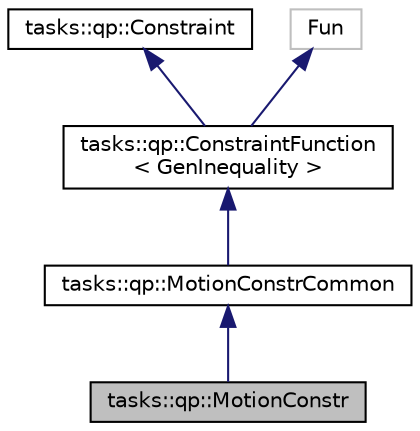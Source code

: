 digraph "tasks::qp::MotionConstr"
{
  edge [fontname="Helvetica",fontsize="10",labelfontname="Helvetica",labelfontsize="10"];
  node [fontname="Helvetica",fontsize="10",shape=record];
  Node6 [label="tasks::qp::MotionConstr",height=0.2,width=0.4,color="black", fillcolor="grey75", style="filled", fontcolor="black"];
  Node7 -> Node6 [dir="back",color="midnightblue",fontsize="10",style="solid",fontname="Helvetica"];
  Node7 [label="tasks::qp::MotionConstrCommon",height=0.2,width=0.4,color="black", fillcolor="white", style="filled",URL="$classtasks_1_1qp_1_1MotionConstrCommon.html"];
  Node8 -> Node7 [dir="back",color="midnightblue",fontsize="10",style="solid",fontname="Helvetica"];
  Node8 [label="tasks::qp::ConstraintFunction\l\< GenInequality \>",height=0.2,width=0.4,color="black", fillcolor="white", style="filled",URL="$classtasks_1_1qp_1_1ConstraintFunction.html"];
  Node9 -> Node8 [dir="back",color="midnightblue",fontsize="10",style="solid",fontname="Helvetica"];
  Node9 [label="tasks::qp::Constraint",height=0.2,width=0.4,color="black", fillcolor="white", style="filled",URL="$classtasks_1_1qp_1_1Constraint.html"];
  Node10 -> Node8 [dir="back",color="midnightblue",fontsize="10",style="solid",fontname="Helvetica"];
  Node10 [label="Fun",height=0.2,width=0.4,color="grey75", fillcolor="white", style="filled"];
}
